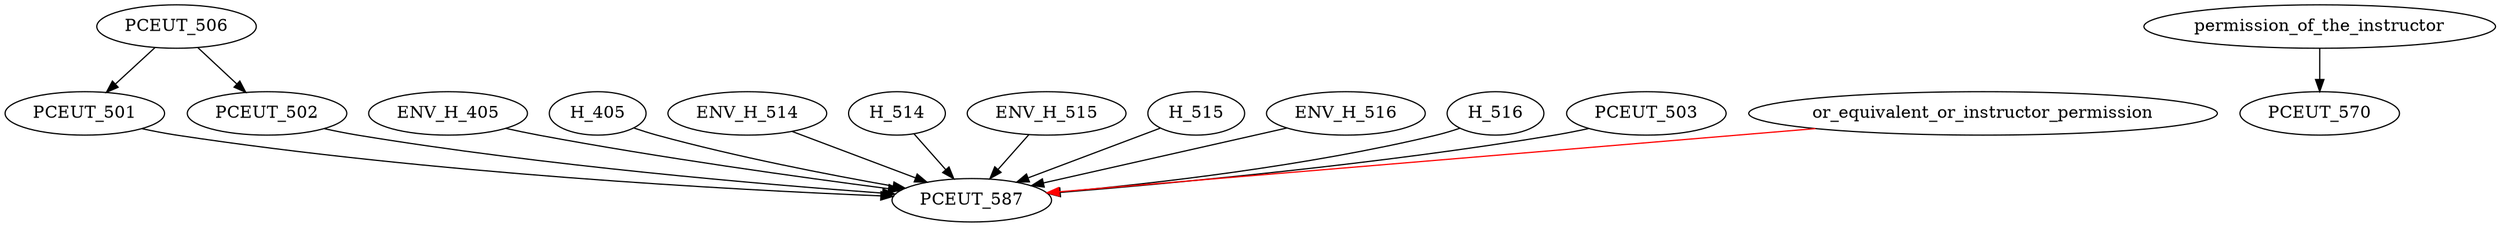 digraph G {
    edge [color=black];
    PCEUT_506 -> PCEUT_501;
    edge [color=black];
    PCEUT_506 -> PCEUT_502;
    edge [color=black];
    permission_of_the_instructor -> PCEUT_570;
    edge [color=black];
    ENV_H_405 -> PCEUT_587;
    H_405 -> PCEUT_587;
    ENV_H_514 -> PCEUT_587;
    H_514 -> PCEUT_587;
    ENV_H_515 -> PCEUT_587;
    H_515 -> PCEUT_587;
    ENV_H_516 -> PCEUT_587;
    H_516 -> PCEUT_587;
    PCEUT_501 -> PCEUT_587;
    PCEUT_502 -> PCEUT_587;
    PCEUT_503 -> PCEUT_587;
    edge [color=red];
    or_equivalent_or_instructor_permission -> PCEUT_587;
}

